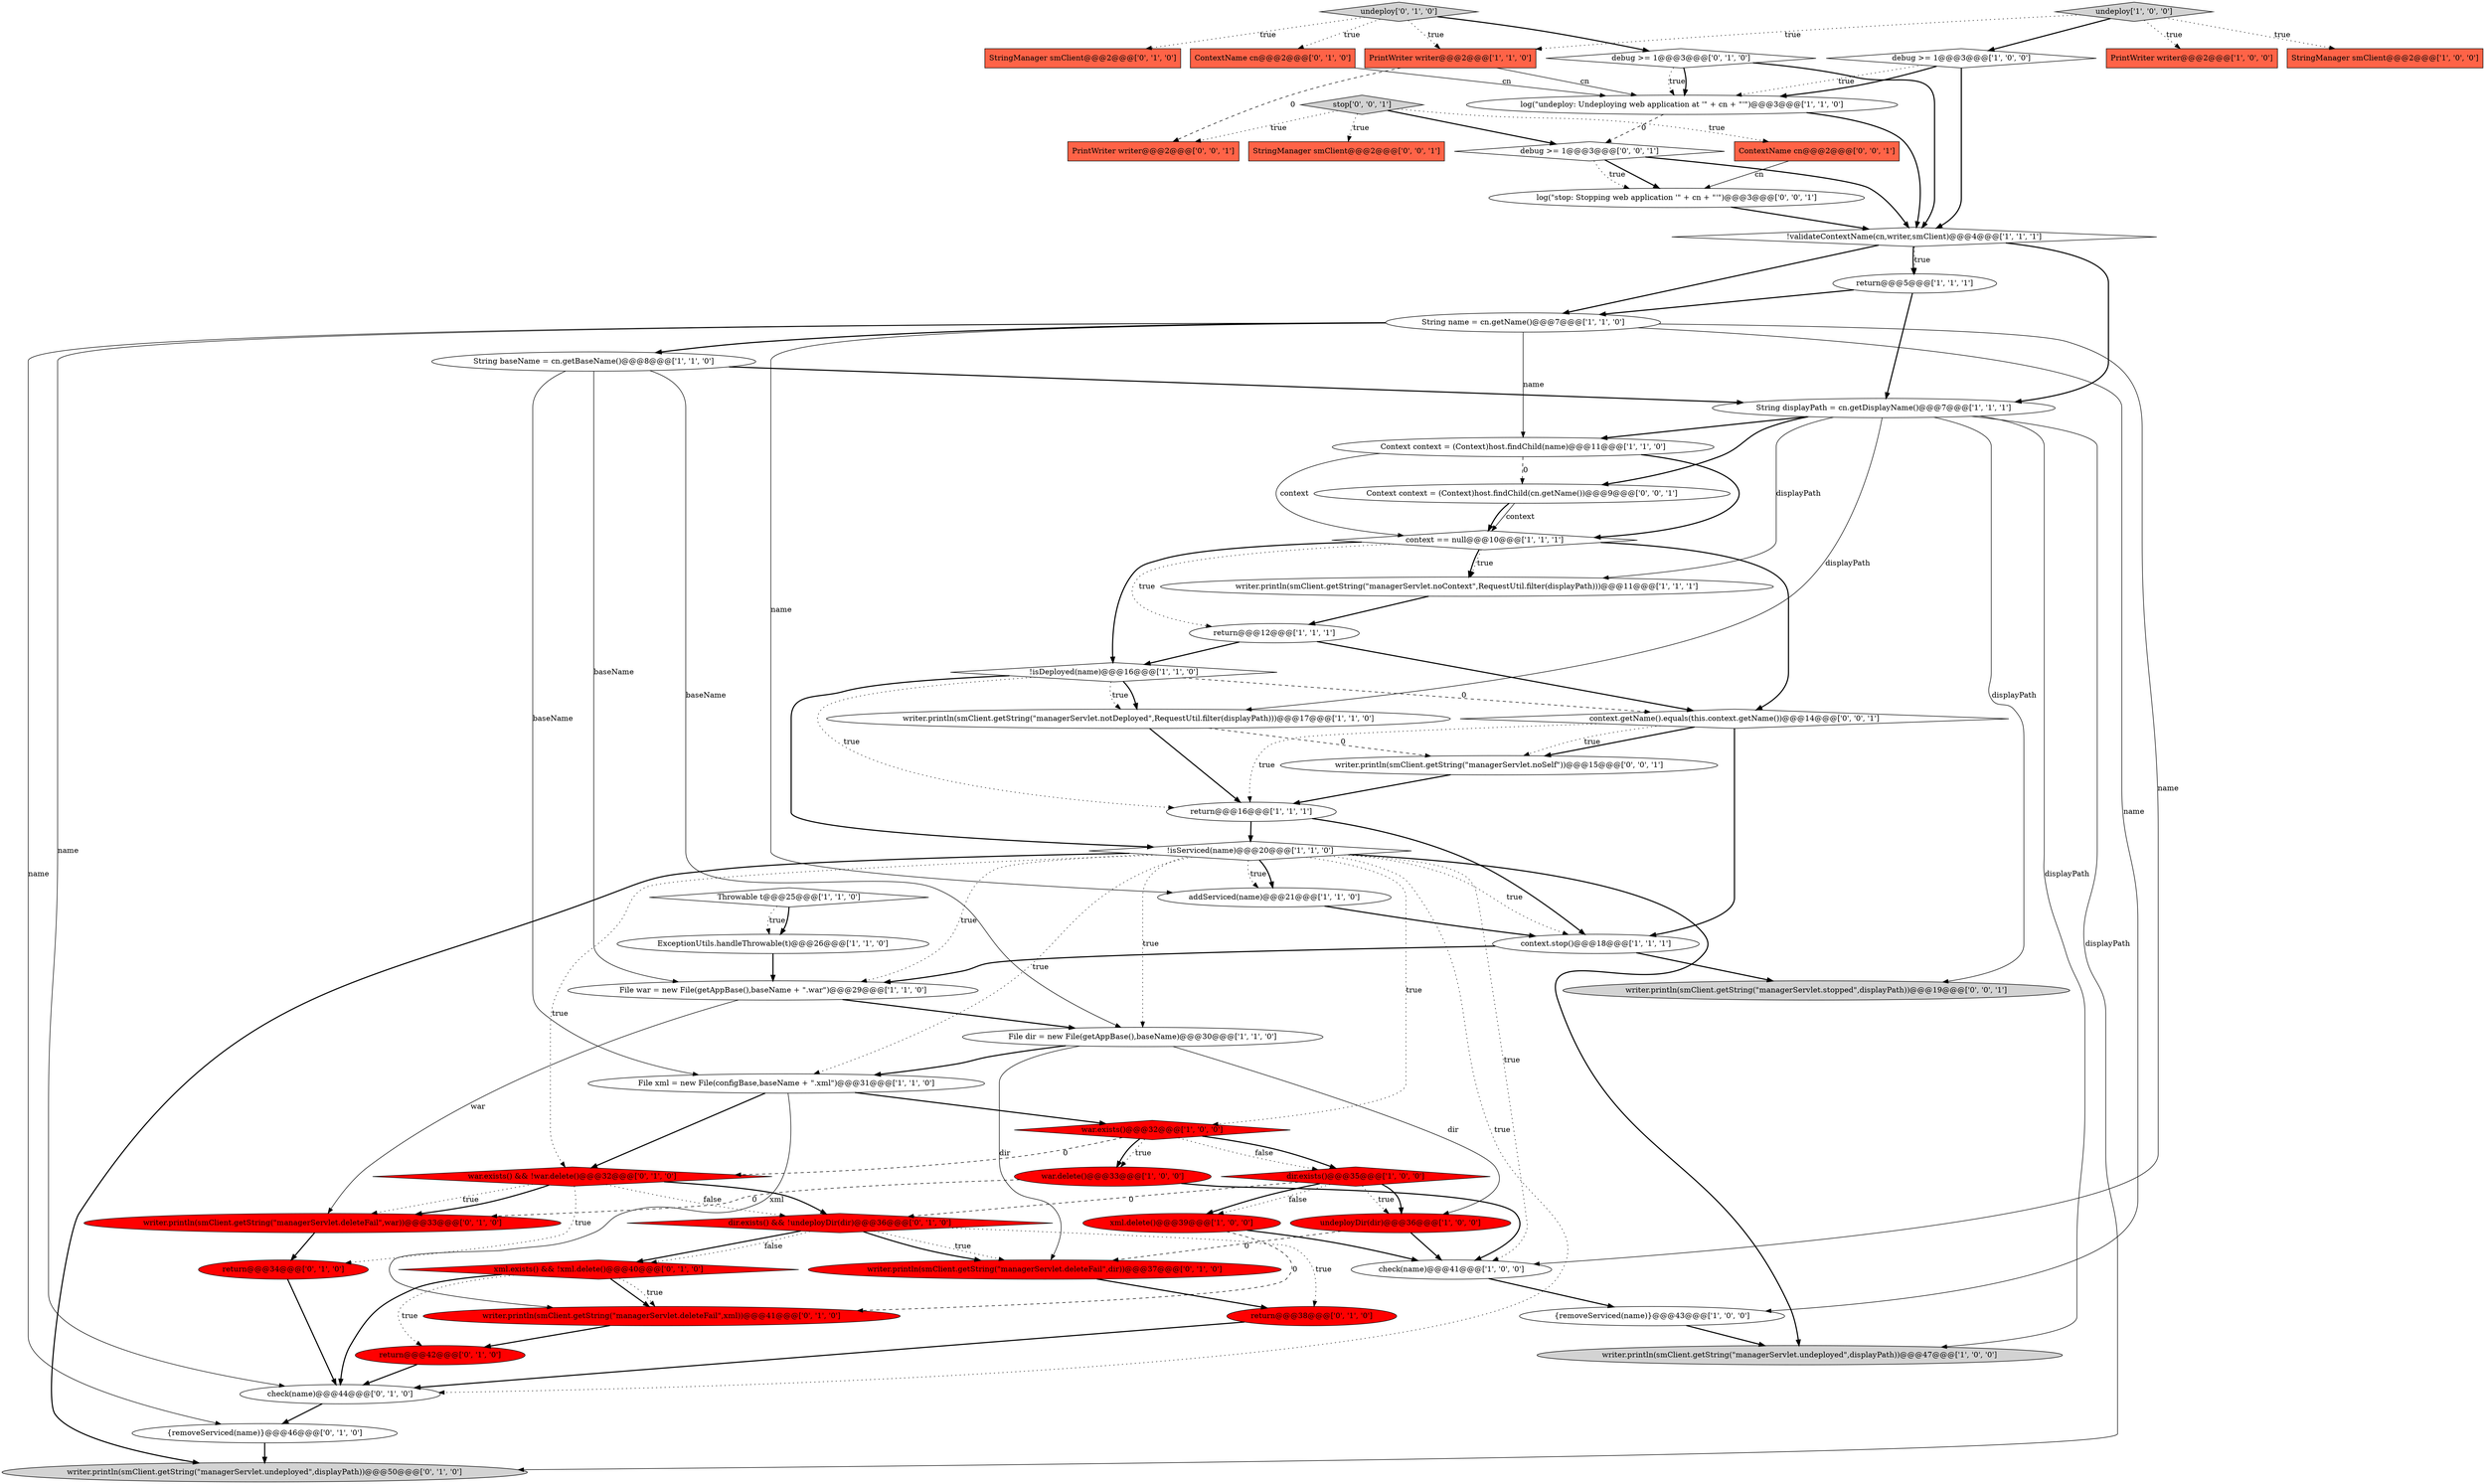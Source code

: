 digraph {
58 [style = filled, label = "PrintWriter writer@@@2@@@['0', '0', '1']", fillcolor = tomato, shape = box image = "AAA0AAABBB3BBB"];
52 [style = filled, label = "writer.println(smClient.getString(\"managerServlet.stopped\",displayPath))@@@19@@@['0', '0', '1']", fillcolor = lightgray, shape = ellipse image = "AAA0AAABBB3BBB"];
20 [style = filled, label = "undeployDir(dir)@@@36@@@['1', '0', '0']", fillcolor = red, shape = ellipse image = "AAA1AAABBB1BBB"];
55 [style = filled, label = "ContextName cn@@@2@@@['0', '0', '1']", fillcolor = tomato, shape = box image = "AAA0AAABBB3BBB"];
13 [style = filled, label = "File dir = new File(getAppBase(),baseName)@@@30@@@['1', '1', '0']", fillcolor = white, shape = ellipse image = "AAA0AAABBB1BBB"];
31 [style = filled, label = "writer.println(smClient.getString(\"managerServlet.noContext\",RequestUtil.filter(displayPath)))@@@11@@@['1', '1', '1']", fillcolor = white, shape = ellipse image = "AAA0AAABBB1BBB"];
50 [style = filled, label = "stop['0', '0', '1']", fillcolor = lightgray, shape = diamond image = "AAA0AAABBB3BBB"];
34 [style = filled, label = "return@@@42@@@['0', '1', '0']", fillcolor = red, shape = ellipse image = "AAA1AAABBB2BBB"];
7 [style = filled, label = "String name = cn.getName()@@@7@@@['1', '1', '0']", fillcolor = white, shape = ellipse image = "AAA0AAABBB1BBB"];
51 [style = filled, label = "StringManager smClient@@@2@@@['0', '0', '1']", fillcolor = tomato, shape = box image = "AAA0AAABBB3BBB"];
41 [style = filled, label = "return@@@38@@@['0', '1', '0']", fillcolor = red, shape = ellipse image = "AAA1AAABBB2BBB"];
16 [style = filled, label = "ExceptionUtils.handleThrowable(t)@@@26@@@['1', '1', '0']", fillcolor = white, shape = ellipse image = "AAA0AAABBB1BBB"];
54 [style = filled, label = "writer.println(smClient.getString(\"managerServlet.noSelf\"))@@@15@@@['0', '0', '1']", fillcolor = white, shape = ellipse image = "AAA0AAABBB3BBB"];
32 [style = filled, label = "log(\"undeploy: Undeploying web application at '\" + cn + \"'\")@@@3@@@['1', '1', '0']", fillcolor = white, shape = ellipse image = "AAA0AAABBB1BBB"];
42 [style = filled, label = "writer.println(smClient.getString(\"managerServlet.undeployed\",displayPath))@@@50@@@['0', '1', '0']", fillcolor = lightgray, shape = ellipse image = "AAA0AAABBB2BBB"];
48 [style = filled, label = "check(name)@@@44@@@['0', '1', '0']", fillcolor = white, shape = ellipse image = "AAA0AAABBB2BBB"];
27 [style = filled, label = "PrintWriter writer@@@2@@@['1', '1', '0']", fillcolor = tomato, shape = box image = "AAA0AAABBB1BBB"];
26 [style = filled, label = "String baseName = cn.getBaseName()@@@8@@@['1', '1', '0']", fillcolor = white, shape = ellipse image = "AAA0AAABBB1BBB"];
10 [style = filled, label = "PrintWriter writer@@@2@@@['1', '0', '0']", fillcolor = tomato, shape = box image = "AAA0AAABBB1BBB"];
0 [style = filled, label = "writer.println(smClient.getString(\"managerServlet.notDeployed\",RequestUtil.filter(displayPath)))@@@17@@@['1', '1', '0']", fillcolor = white, shape = ellipse image = "AAA0AAABBB1BBB"];
37 [style = filled, label = "war.exists() && !war.delete()@@@32@@@['0', '1', '0']", fillcolor = red, shape = diamond image = "AAA1AAABBB2BBB"];
24 [style = filled, label = "Throwable t@@@25@@@['1', '1', '0']", fillcolor = white, shape = diamond image = "AAA0AAABBB1BBB"];
35 [style = filled, label = "StringManager smClient@@@2@@@['0', '1', '0']", fillcolor = tomato, shape = box image = "AAA0AAABBB2BBB"];
56 [style = filled, label = "context.getName().equals(this.context.getName())@@@14@@@['0', '0', '1']", fillcolor = white, shape = diamond image = "AAA0AAABBB3BBB"];
43 [style = filled, label = "{removeServiced(name)}@@@46@@@['0', '1', '0']", fillcolor = white, shape = ellipse image = "AAA0AAABBB2BBB"];
30 [style = filled, label = "war.exists()@@@32@@@['1', '0', '0']", fillcolor = red, shape = diamond image = "AAA1AAABBB1BBB"];
53 [style = filled, label = "log(\"stop: Stopping web application '\" + cn + \"'\")@@@3@@@['0', '0', '1']", fillcolor = white, shape = ellipse image = "AAA0AAABBB3BBB"];
8 [style = filled, label = "dir.exists()@@@35@@@['1', '0', '0']", fillcolor = red, shape = diamond image = "AAA1AAABBB1BBB"];
22 [style = filled, label = "Context context = (Context)host.findChild(name)@@@11@@@['1', '1', '0']", fillcolor = white, shape = ellipse image = "AAA0AAABBB1BBB"];
12 [style = filled, label = "File war = new File(getAppBase(),baseName + \".war\")@@@29@@@['1', '1', '0']", fillcolor = white, shape = ellipse image = "AAA0AAABBB1BBB"];
36 [style = filled, label = "debug >= 1@@@3@@@['0', '1', '0']", fillcolor = white, shape = diamond image = "AAA0AAABBB2BBB"];
2 [style = filled, label = "File xml = new File(configBase,baseName + \".xml\")@@@31@@@['1', '1', '0']", fillcolor = white, shape = ellipse image = "AAA0AAABBB1BBB"];
6 [style = filled, label = "!isServiced(name)@@@20@@@['1', '1', '0']", fillcolor = white, shape = diamond image = "AAA0AAABBB1BBB"];
17 [style = filled, label = "check(name)@@@41@@@['1', '0', '0']", fillcolor = white, shape = ellipse image = "AAA0AAABBB1BBB"];
25 [style = filled, label = "return@@@5@@@['1', '1', '1']", fillcolor = white, shape = ellipse image = "AAA0AAABBB1BBB"];
45 [style = filled, label = "writer.println(smClient.getString(\"managerServlet.deleteFail\",xml))@@@41@@@['0', '1', '0']", fillcolor = red, shape = ellipse image = "AAA1AAABBB2BBB"];
19 [style = filled, label = "return@@@12@@@['1', '1', '1']", fillcolor = white, shape = ellipse image = "AAA0AAABBB1BBB"];
47 [style = filled, label = "return@@@34@@@['0', '1', '0']", fillcolor = red, shape = ellipse image = "AAA1AAABBB2BBB"];
44 [style = filled, label = "ContextName cn@@@2@@@['0', '1', '0']", fillcolor = tomato, shape = box image = "AAA0AAABBB2BBB"];
39 [style = filled, label = "undeploy['0', '1', '0']", fillcolor = lightgray, shape = diamond image = "AAA0AAABBB2BBB"];
40 [style = filled, label = "dir.exists() && !undeployDir(dir)@@@36@@@['0', '1', '0']", fillcolor = red, shape = diamond image = "AAA1AAABBB2BBB"];
4 [style = filled, label = "writer.println(smClient.getString(\"managerServlet.undeployed\",displayPath))@@@47@@@['1', '0', '0']", fillcolor = lightgray, shape = ellipse image = "AAA0AAABBB1BBB"];
11 [style = filled, label = "xml.delete()@@@39@@@['1', '0', '0']", fillcolor = red, shape = ellipse image = "AAA1AAABBB1BBB"];
49 [style = filled, label = "xml.exists() && !xml.delete()@@@40@@@['0', '1', '0']", fillcolor = red, shape = diamond image = "AAA1AAABBB2BBB"];
1 [style = filled, label = "!validateContextName(cn,writer,smClient)@@@4@@@['1', '1', '1']", fillcolor = white, shape = diamond image = "AAA0AAABBB1BBB"];
9 [style = filled, label = "war.delete()@@@33@@@['1', '0', '0']", fillcolor = red, shape = ellipse image = "AAA1AAABBB1BBB"];
28 [style = filled, label = "addServiced(name)@@@21@@@['1', '1', '0']", fillcolor = white, shape = ellipse image = "AAA0AAABBB1BBB"];
3 [style = filled, label = "StringManager smClient@@@2@@@['1', '0', '0']", fillcolor = tomato, shape = box image = "AAA0AAABBB1BBB"];
57 [style = filled, label = "debug >= 1@@@3@@@['0', '0', '1']", fillcolor = white, shape = diamond image = "AAA0AAABBB3BBB"];
23 [style = filled, label = "context.stop()@@@18@@@['1', '1', '1']", fillcolor = white, shape = ellipse image = "AAA0AAABBB1BBB"];
29 [style = filled, label = "!isDeployed(name)@@@16@@@['1', '1', '0']", fillcolor = white, shape = diamond image = "AAA0AAABBB1BBB"];
21 [style = filled, label = "String displayPath = cn.getDisplayName()@@@7@@@['1', '1', '1']", fillcolor = white, shape = ellipse image = "AAA0AAABBB1BBB"];
46 [style = filled, label = "writer.println(smClient.getString(\"managerServlet.deleteFail\",dir))@@@37@@@['0', '1', '0']", fillcolor = red, shape = ellipse image = "AAA1AAABBB2BBB"];
38 [style = filled, label = "writer.println(smClient.getString(\"managerServlet.deleteFail\",war))@@@33@@@['0', '1', '0']", fillcolor = red, shape = ellipse image = "AAA1AAABBB2BBB"];
14 [style = filled, label = "debug >= 1@@@3@@@['1', '0', '0']", fillcolor = white, shape = diamond image = "AAA0AAABBB1BBB"];
18 [style = filled, label = "{removeServiced(name)}@@@43@@@['1', '0', '0']", fillcolor = white, shape = ellipse image = "AAA0AAABBB1BBB"];
59 [style = filled, label = "Context context = (Context)host.findChild(cn.getName())@@@9@@@['0', '0', '1']", fillcolor = white, shape = ellipse image = "AAA0AAABBB3BBB"];
15 [style = filled, label = "return@@@16@@@['1', '1', '1']", fillcolor = white, shape = ellipse image = "AAA0AAABBB1BBB"];
33 [style = filled, label = "context == null@@@10@@@['1', '1', '1']", fillcolor = white, shape = diamond image = "AAA0AAABBB1BBB"];
5 [style = filled, label = "undeploy['1', '0', '0']", fillcolor = lightgray, shape = diamond image = "AAA0AAABBB1BBB"];
14->32 [style = dotted, label="true"];
40->49 [style = bold, label=""];
13->46 [style = solid, label="dir"];
49->34 [style = dotted, label="true"];
29->0 [style = bold, label=""];
43->42 [style = bold, label=""];
57->1 [style = bold, label=""];
49->48 [style = bold, label=""];
7->18 [style = solid, label="name"];
0->15 [style = bold, label=""];
56->54 [style = bold, label=""];
7->26 [style = bold, label=""];
40->46 [style = dotted, label="true"];
41->48 [style = bold, label=""];
37->38 [style = dotted, label="true"];
29->6 [style = bold, label=""];
20->46 [style = dashed, label="0"];
37->40 [style = bold, label=""];
8->20 [style = bold, label=""];
48->43 [style = bold, label=""];
23->52 [style = bold, label=""];
6->48 [style = dotted, label="true"];
56->15 [style = dotted, label="true"];
37->38 [style = bold, label=""];
1->21 [style = bold, label=""];
29->56 [style = dashed, label="0"];
26->2 [style = solid, label="baseName"];
37->40 [style = dotted, label="false"];
33->56 [style = bold, label=""];
56->54 [style = dotted, label="true"];
23->12 [style = bold, label=""];
8->20 [style = dotted, label="true"];
30->8 [style = bold, label=""];
8->11 [style = bold, label=""];
13->20 [style = solid, label="dir"];
25->21 [style = bold, label=""];
26->12 [style = solid, label="baseName"];
40->41 [style = dotted, label="true"];
50->55 [style = dotted, label="true"];
39->35 [style = dotted, label="true"];
21->52 [style = solid, label="displayPath"];
22->33 [style = bold, label=""];
34->48 [style = bold, label=""];
47->48 [style = bold, label=""];
6->13 [style = dotted, label="true"];
59->33 [style = solid, label="context"];
6->37 [style = dotted, label="true"];
50->51 [style = dotted, label="true"];
9->17 [style = bold, label=""];
21->59 [style = bold, label=""];
0->54 [style = dashed, label="0"];
5->3 [style = dotted, label="true"];
25->7 [style = bold, label=""];
12->38 [style = solid, label="war"];
46->41 [style = bold, label=""];
19->56 [style = bold, label=""];
33->29 [style = bold, label=""];
6->4 [style = bold, label=""];
39->27 [style = dotted, label="true"];
18->4 [style = bold, label=""];
21->22 [style = bold, label=""];
39->44 [style = dotted, label="true"];
27->32 [style = solid, label="cn"];
56->23 [style = bold, label=""];
38->47 [style = bold, label=""];
30->9 [style = dotted, label="true"];
11->17 [style = bold, label=""];
6->12 [style = dotted, label="true"];
21->31 [style = solid, label="displayPath"];
57->53 [style = bold, label=""];
33->31 [style = dotted, label="true"];
29->0 [style = dotted, label="true"];
49->45 [style = bold, label=""];
8->40 [style = dashed, label="0"];
8->11 [style = dotted, label="false"];
5->10 [style = dotted, label="true"];
19->29 [style = bold, label=""];
6->42 [style = bold, label=""];
36->32 [style = dotted, label="true"];
30->9 [style = bold, label=""];
54->15 [style = bold, label=""];
7->22 [style = solid, label="name"];
1->7 [style = bold, label=""];
24->16 [style = dotted, label="true"];
22->59 [style = dashed, label="0"];
49->45 [style = dotted, label="true"];
26->21 [style = bold, label=""];
32->57 [style = dashed, label="0"];
12->13 [style = bold, label=""];
57->53 [style = dotted, label="true"];
44->32 [style = solid, label="cn"];
6->2 [style = dotted, label="true"];
27->58 [style = dashed, label="0"];
28->23 [style = bold, label=""];
55->53 [style = solid, label="cn"];
32->1 [style = bold, label=""];
50->57 [style = bold, label=""];
5->27 [style = dotted, label="true"];
21->0 [style = solid, label="displayPath"];
53->1 [style = bold, label=""];
59->33 [style = bold, label=""];
14->32 [style = bold, label=""];
1->25 [style = bold, label=""];
31->19 [style = bold, label=""];
9->38 [style = dashed, label="0"];
13->2 [style = bold, label=""];
6->30 [style = dotted, label="true"];
15->23 [style = bold, label=""];
30->37 [style = dashed, label="0"];
21->42 [style = solid, label="displayPath"];
1->25 [style = dotted, label="true"];
21->4 [style = solid, label="displayPath"];
20->17 [style = bold, label=""];
26->13 [style = solid, label="baseName"];
40->49 [style = dotted, label="false"];
6->23 [style = dotted, label="true"];
36->32 [style = bold, label=""];
15->6 [style = bold, label=""];
5->14 [style = bold, label=""];
29->15 [style = dotted, label="true"];
2->45 [style = solid, label="xml"];
22->33 [style = solid, label="context"];
6->17 [style = dotted, label="true"];
36->1 [style = bold, label=""];
14->1 [style = bold, label=""];
6->28 [style = dotted, label="true"];
40->46 [style = bold, label=""];
24->16 [style = bold, label=""];
50->58 [style = dotted, label="true"];
30->8 [style = dotted, label="false"];
7->28 [style = solid, label="name"];
37->47 [style = dotted, label="true"];
33->31 [style = bold, label=""];
33->19 [style = dotted, label="true"];
7->48 [style = solid, label="name"];
7->17 [style = solid, label="name"];
7->43 [style = solid, label="name"];
2->37 [style = bold, label=""];
2->30 [style = bold, label=""];
39->36 [style = bold, label=""];
16->12 [style = bold, label=""];
45->34 [style = bold, label=""];
17->18 [style = bold, label=""];
6->28 [style = bold, label=""];
11->45 [style = dashed, label="0"];
}
